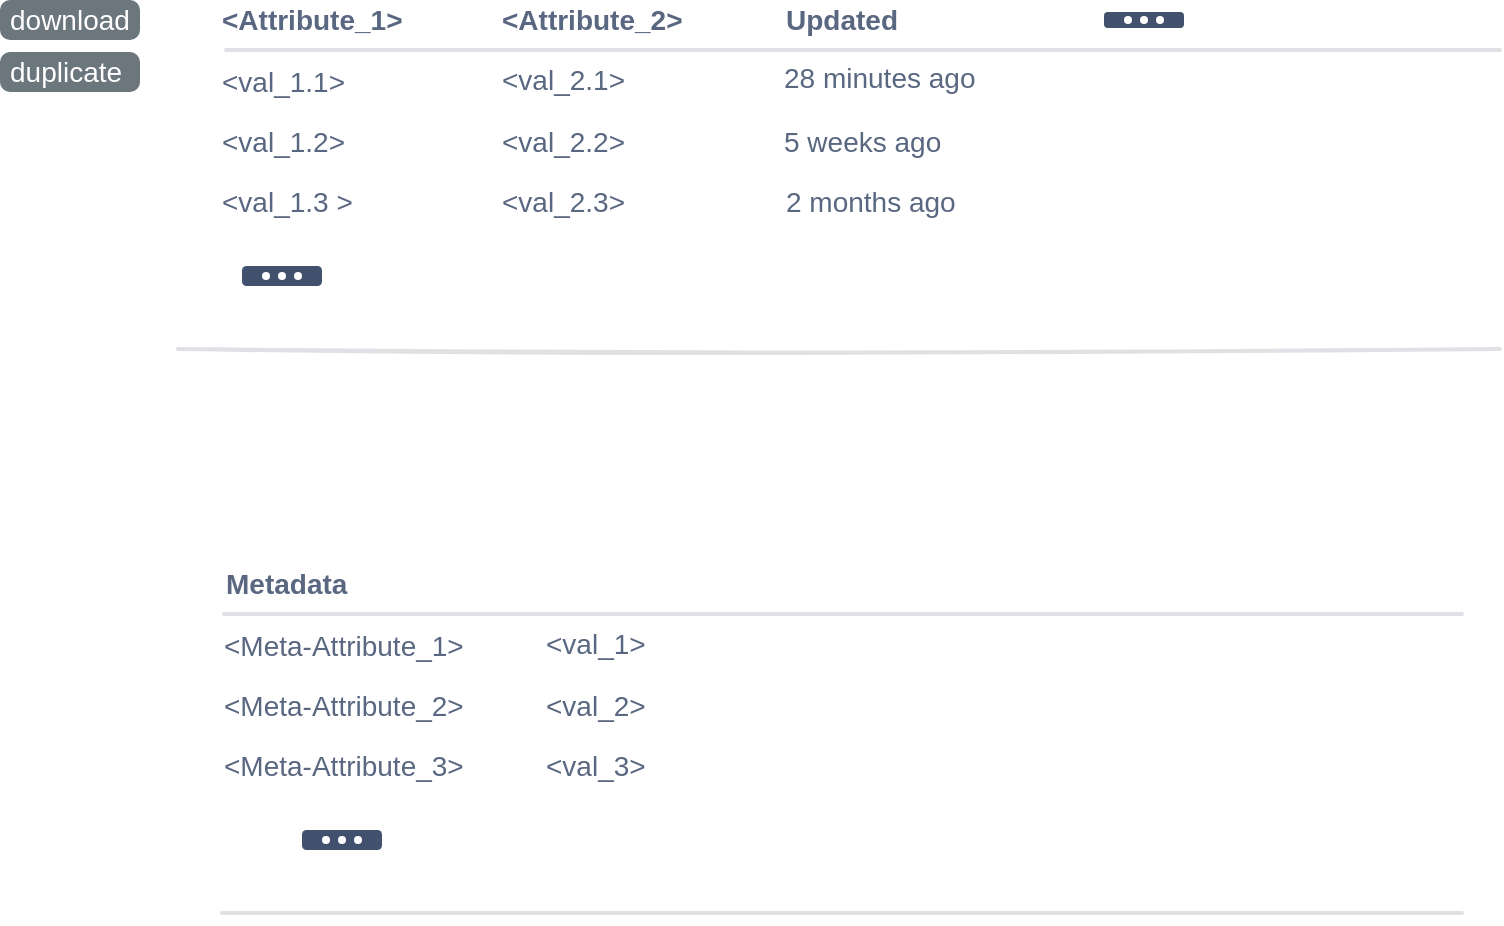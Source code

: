 <mxfile version="16.2.4" type="github">
  <diagram id="ZKkIqwMFY3Yj89c2zsar" name="Page-1">
    <mxGraphModel dx="1422" dy="762" grid="1" gridSize="10" guides="1" tooltips="1" connect="1" arrows="1" fold="1" page="1" pageScale="1" pageWidth="827" pageHeight="1169" math="0" shadow="0">
      <root>
        <mxCell id="0" />
        <mxCell id="1" parent="0" />
        <mxCell id="h0yrN-bGKglG5gvqXNfj-1" value="&amp;lt;Attribute_1&amp;gt;" style="html=1;fillColor=none;strokeColor=none;fontSize=14;align=left;fontColor=#596780;whiteSpace=wrap;sketch=1;hachureGap=4;pointerEvents=0;fontFamily=Helvetica;fontStyle=1" vertex="1" parent="1">
          <mxGeometry x="119" y="41" width="100" height="20" as="geometry" />
        </mxCell>
        <mxCell id="h0yrN-bGKglG5gvqXNfj-4" value="Updated" style="html=1;fillColor=none;strokeColor=none;fontSize=14;align=left;fontColor=#596780;whiteSpace=wrap;sketch=1;hachureGap=4;pointerEvents=0;fontFamily=Helvetica;fontStyle=1" vertex="1" parent="1">
          <mxGeometry x="401" y="41" width="90" height="20" as="geometry" />
        </mxCell>
        <mxCell id="h0yrN-bGKglG5gvqXNfj-7" value="" style="shape=line;strokeWidth=2;html=1;strokeColor=#DFE1E5;resizeWidth=1;sketch=1;hachureGap=4;pointerEvents=0;fontFamily=Helvetica;fontSize=14;" vertex="1" parent="1">
          <mxGeometry x="123" y="61" width="637" height="10" as="geometry" />
        </mxCell>
        <mxCell id="h0yrN-bGKglG5gvqXNfj-9" value="&amp;lt;val_1.1&amp;gt;" style="strokeColor=none;fillColor=none;fontSize=14;fontColor=#596780;align=left;html=1;sketch=1;hachureGap=4;pointerEvents=0;fontFamily=Helvetica;" vertex="1" parent="1">
          <mxGeometry x="119" y="72" width="100" height="20" as="geometry" />
        </mxCell>
        <mxCell id="h0yrN-bGKglG5gvqXNfj-11" value="28 minutes ago" style="strokeColor=none;fillColor=none;fontSize=14;fontColor=#596780;align=left;html=1;sketch=1;hachureGap=4;pointerEvents=0;fontFamily=Helvetica;" vertex="1" parent="1">
          <mxGeometry x="400" y="71" width="80" height="18" as="geometry" />
        </mxCell>
        <mxCell id="h0yrN-bGKglG5gvqXNfj-17" value="&amp;lt;val_1.2&amp;gt;" style="strokeColor=none;fillColor=none;fontSize=14;fontColor=#596780;align=left;html=1;sketch=1;hachureGap=4;pointerEvents=0;fontFamily=Helvetica;" vertex="1" parent="1">
          <mxGeometry x="119" y="102" width="100" height="20" as="geometry" />
        </mxCell>
        <mxCell id="h0yrN-bGKglG5gvqXNfj-21" value="5 weeks ago" style="strokeColor=none;fillColor=none;fontSize=14;fontColor=#596780;align=left;html=1;sketch=1;hachureGap=4;pointerEvents=0;fontFamily=Helvetica;" vertex="1" parent="1">
          <mxGeometry x="400" y="102" width="80" height="20" as="geometry" />
        </mxCell>
        <mxCell id="h0yrN-bGKglG5gvqXNfj-25" value="&amp;lt;val_1.3&lt;span style=&quot;white-space: pre; font-size: 14px;&quot;&gt;	&lt;/span&gt;&amp;gt;" style="strokeColor=none;fillColor=none;fontSize=14;fontColor=#596780;align=left;html=1;sketch=1;hachureGap=4;pointerEvents=0;fontFamily=Helvetica;" vertex="1" parent="1">
          <mxGeometry x="119" y="132" width="100" height="20" as="geometry" />
        </mxCell>
        <mxCell id="h0yrN-bGKglG5gvqXNfj-29" value="2 months ago" style="strokeColor=none;fillColor=none;fontSize=14;fontColor=#596780;align=left;html=1;sketch=1;hachureGap=4;pointerEvents=0;fontFamily=Helvetica;" vertex="1" parent="1">
          <mxGeometry x="401" y="132" width="80" height="20" as="geometry" />
        </mxCell>
        <mxCell id="h0yrN-bGKglG5gvqXNfj-49" value="" style="shape=line;strokeWidth=2;html=1;strokeColor=#DFE1E5;resizeWidth=1;sketch=1;hachureGap=4;pointerEvents=0;fontFamily=Helvetica;fontSize=14;" vertex="1" parent="1">
          <mxGeometry x="99" y="211" width="661" height="9" as="geometry" />
        </mxCell>
        <mxCell id="h0yrN-bGKglG5gvqXNfj-54" value="&amp;lt;val_2.1&amp;gt;" style="strokeColor=none;fillColor=none;fontSize=14;fontColor=#596780;align=left;html=1;sketch=1;hachureGap=4;pointerEvents=0;fontFamily=Helvetica;" vertex="1" parent="1">
          <mxGeometry x="259" y="71" width="100" height="20" as="geometry" />
        </mxCell>
        <mxCell id="h0yrN-bGKglG5gvqXNfj-55" value="&amp;lt;val_2.2&amp;gt;" style="strokeColor=none;fillColor=none;fontSize=14;fontColor=#596780;align=left;html=1;sketch=1;hachureGap=4;pointerEvents=0;fontFamily=Helvetica;" vertex="1" parent="1">
          <mxGeometry x="259" y="102" width="100" height="20" as="geometry" />
        </mxCell>
        <mxCell id="h0yrN-bGKglG5gvqXNfj-56" value="&amp;lt;val_2.3&amp;gt;" style="strokeColor=none;fillColor=none;fontSize=14;fontColor=#596780;align=left;html=1;sketch=1;hachureGap=4;pointerEvents=0;fontFamily=Helvetica;" vertex="1" parent="1">
          <mxGeometry x="259" y="132" width="100" height="20" as="geometry" />
        </mxCell>
        <mxCell id="h0yrN-bGKglG5gvqXNfj-59" value="" style="rounded=1;arcSize=23;fillColor=#42526E;strokeColor=none;sketch=0;hachureGap=4;pointerEvents=0;fontFamily=Helvetica;fontSize=14;" vertex="1" parent="1">
          <mxGeometry x="562" y="47" width="40" height="8" as="geometry" />
        </mxCell>
        <mxCell id="h0yrN-bGKglG5gvqXNfj-60" value="" style="shape=ellipse;fillColor=#ffffff;strokeColor=none;html=1;sketch=0;hachureGap=4;pointerEvents=0;fontFamily=Helvetica;fontSize=14;" vertex="1" parent="h0yrN-bGKglG5gvqXNfj-59">
          <mxGeometry x="0.5" y="0.5" width="4" height="4" relative="1" as="geometry">
            <mxPoint x="-10" y="-2" as="offset" />
          </mxGeometry>
        </mxCell>
        <mxCell id="h0yrN-bGKglG5gvqXNfj-61" value="" style="shape=ellipse;fillColor=#ffffff;strokeColor=none;html=1;sketch=0;hachureGap=4;pointerEvents=0;fontFamily=Helvetica;fontSize=14;" vertex="1" parent="h0yrN-bGKglG5gvqXNfj-59">
          <mxGeometry x="0.5" y="0.5" width="4" height="4" relative="1" as="geometry">
            <mxPoint x="-2" y="-2" as="offset" />
          </mxGeometry>
        </mxCell>
        <mxCell id="h0yrN-bGKglG5gvqXNfj-62" value="" style="shape=ellipse;fillColor=#ffffff;strokeColor=none;html=1;sketch=0;hachureGap=4;pointerEvents=0;fontFamily=Helvetica;fontSize=14;" vertex="1" parent="h0yrN-bGKglG5gvqXNfj-59">
          <mxGeometry x="0.5" y="0.5" width="4" height="4" relative="1" as="geometry">
            <mxPoint x="6" y="-2" as="offset" />
          </mxGeometry>
        </mxCell>
        <mxCell id="h0yrN-bGKglG5gvqXNfj-63" value="" style="rounded=1;arcSize=23;fillColor=#42526E;strokeColor=none;sketch=0;hachureGap=4;pointerEvents=0;fontFamily=Helvetica;fontSize=14;" vertex="1" parent="1">
          <mxGeometry x="131" y="174" width="40" height="10" as="geometry" />
        </mxCell>
        <mxCell id="h0yrN-bGKglG5gvqXNfj-64" value="" style="shape=ellipse;fillColor=#ffffff;strokeColor=none;html=1;sketch=0;hachureGap=4;pointerEvents=0;fontFamily=Helvetica;fontSize=14;" vertex="1" parent="h0yrN-bGKglG5gvqXNfj-63">
          <mxGeometry x="0.5" y="0.5" width="4" height="4" relative="1" as="geometry">
            <mxPoint x="-10" y="-2" as="offset" />
          </mxGeometry>
        </mxCell>
        <mxCell id="h0yrN-bGKglG5gvqXNfj-65" value="" style="shape=ellipse;fillColor=#ffffff;strokeColor=none;html=1;sketch=0;hachureGap=4;pointerEvents=0;fontFamily=Helvetica;fontSize=14;" vertex="1" parent="h0yrN-bGKglG5gvqXNfj-63">
          <mxGeometry x="0.5" y="0.5" width="4" height="4" relative="1" as="geometry">
            <mxPoint x="-2" y="-2" as="offset" />
          </mxGeometry>
        </mxCell>
        <mxCell id="h0yrN-bGKglG5gvqXNfj-66" value="" style="shape=ellipse;fillColor=#ffffff;strokeColor=none;html=1;sketch=0;hachureGap=4;pointerEvents=0;fontFamily=Helvetica;fontSize=14;" vertex="1" parent="h0yrN-bGKglG5gvqXNfj-63">
          <mxGeometry x="0.5" y="0.5" width="4" height="4" relative="1" as="geometry">
            <mxPoint x="6" y="-2" as="offset" />
          </mxGeometry>
        </mxCell>
        <mxCell id="h0yrN-bGKglG5gvqXNfj-74" value="&amp;lt;Attribute_2&amp;gt;" style="html=1;fillColor=none;strokeColor=none;fontSize=14;align=left;fontColor=#596780;whiteSpace=wrap;sketch=1;hachureGap=4;pointerEvents=0;fontFamily=Helvetica;fontStyle=1" vertex="1" parent="1">
          <mxGeometry x="259" y="41" width="100" height="20" as="geometry" />
        </mxCell>
        <mxCell id="h0yrN-bGKglG5gvqXNfj-80" value="download" style="html=1;shadow=0;dashed=0;shape=mxgraph.bootstrap.rrect;rSize=5;strokeColor=none;strokeWidth=1;fillColor=#6C767D;fontColor=#FFFFFF;whiteSpace=wrap;align=left;verticalAlign=middle;spacingLeft=0;fontStyle=0;fontSize=14;spacing=5;fontFamily=Helvetica;" vertex="1" parent="1">
          <mxGeometry x="10" y="41" width="70" height="20" as="geometry" />
        </mxCell>
        <mxCell id="h0yrN-bGKglG5gvqXNfj-81" value="duplicate" style="html=1;shadow=0;dashed=0;shape=mxgraph.bootstrap.rrect;rSize=5;strokeColor=none;strokeWidth=1;fillColor=#6C767D;fontColor=#FFFFFF;whiteSpace=wrap;align=left;verticalAlign=middle;spacingLeft=0;fontStyle=0;fontSize=14;spacing=5;fontFamily=Helvetica;" vertex="1" parent="1">
          <mxGeometry x="10" y="67" width="70" height="20" as="geometry" />
        </mxCell>
        <mxCell id="h0yrN-bGKglG5gvqXNfj-102" value="Metadata" style="html=1;fillColor=none;strokeColor=none;fontSize=14;align=left;fontColor=#596780;whiteSpace=wrap;sketch=1;hachureGap=4;pointerEvents=0;fontFamily=Helvetica;fontStyle=1" vertex="1" parent="1">
          <mxGeometry x="121" y="323" width="100" height="20" as="geometry" />
        </mxCell>
        <mxCell id="h0yrN-bGKglG5gvqXNfj-104" value="" style="shape=line;strokeWidth=2;html=1;strokeColor=#DFE1E5;resizeWidth=1;sketch=1;hachureGap=4;pointerEvents=0;fontFamily=Helvetica;fontSize=14;" vertex="1" parent="1">
          <mxGeometry x="122" y="343" width="619" height="10" as="geometry" />
        </mxCell>
        <mxCell id="h0yrN-bGKglG5gvqXNfj-106" value="&amp;lt;Meta-Attribute_1&amp;gt;" style="strokeColor=none;fillColor=none;fontSize=14;fontColor=#596780;align=left;html=1;sketch=1;hachureGap=4;pointerEvents=0;fontFamily=Helvetica;" vertex="1" parent="1">
          <mxGeometry x="120" y="354" width="141" height="20" as="geometry" />
        </mxCell>
        <mxCell id="h0yrN-bGKglG5gvqXNfj-108" value="&amp;lt;Meta-Attribute_2&amp;gt;" style="strokeColor=none;fillColor=none;fontSize=14;fontColor=#596780;align=left;html=1;sketch=1;hachureGap=4;pointerEvents=0;fontFamily=Helvetica;" vertex="1" parent="1">
          <mxGeometry x="120" y="384" width="141" height="20" as="geometry" />
        </mxCell>
        <mxCell id="h0yrN-bGKglG5gvqXNfj-110" value="&amp;lt;Meta-Attribute_3&amp;gt;" style="strokeColor=none;fillColor=none;fontSize=14;fontColor=#596780;align=left;html=1;sketch=1;hachureGap=4;pointerEvents=0;fontFamily=Helvetica;" vertex="1" parent="1">
          <mxGeometry x="120" y="414" width="141" height="20" as="geometry" />
        </mxCell>
        <mxCell id="h0yrN-bGKglG5gvqXNfj-112" value="" style="shape=line;strokeWidth=2;html=1;strokeColor=#DFE1E5;resizeWidth=1;sketch=1;hachureGap=4;pointerEvents=0;fontFamily=Helvetica;fontSize=14;" vertex="1" parent="1">
          <mxGeometry x="121" y="493" width="620" height="9" as="geometry" />
        </mxCell>
        <mxCell id="h0yrN-bGKglG5gvqXNfj-113" value="&amp;lt;val_1&amp;gt;" style="strokeColor=none;fillColor=none;fontSize=14;fontColor=#596780;align=left;html=1;sketch=1;hachureGap=4;pointerEvents=0;fontFamily=Helvetica;" vertex="1" parent="1">
          <mxGeometry x="281" y="353" width="100" height="20" as="geometry" />
        </mxCell>
        <mxCell id="h0yrN-bGKglG5gvqXNfj-114" value="&amp;lt;val_2&amp;gt;" style="strokeColor=none;fillColor=none;fontSize=14;fontColor=#596780;align=left;html=1;sketch=1;hachureGap=4;pointerEvents=0;fontFamily=Helvetica;" vertex="1" parent="1">
          <mxGeometry x="281" y="384" width="100" height="20" as="geometry" />
        </mxCell>
        <mxCell id="h0yrN-bGKglG5gvqXNfj-115" value="&amp;lt;val_3&amp;gt;" style="strokeColor=none;fillColor=none;fontSize=14;fontColor=#596780;align=left;html=1;sketch=1;hachureGap=4;pointerEvents=0;fontFamily=Helvetica;" vertex="1" parent="1">
          <mxGeometry x="281" y="414" width="100" height="20" as="geometry" />
        </mxCell>
        <mxCell id="h0yrN-bGKglG5gvqXNfj-120" value="" style="rounded=1;arcSize=23;fillColor=#42526E;strokeColor=none;sketch=0;hachureGap=4;pointerEvents=0;fontFamily=Helvetica;fontSize=14;" vertex="1" parent="1">
          <mxGeometry x="161" y="456" width="40" height="10" as="geometry" />
        </mxCell>
        <mxCell id="h0yrN-bGKglG5gvqXNfj-121" value="" style="shape=ellipse;fillColor=#ffffff;strokeColor=none;html=1;sketch=0;hachureGap=4;pointerEvents=0;fontFamily=Helvetica;fontSize=14;" vertex="1" parent="h0yrN-bGKglG5gvqXNfj-120">
          <mxGeometry x="0.5" y="0.5" width="4" height="4" relative="1" as="geometry">
            <mxPoint x="-10" y="-2" as="offset" />
          </mxGeometry>
        </mxCell>
        <mxCell id="h0yrN-bGKglG5gvqXNfj-122" value="" style="shape=ellipse;fillColor=#ffffff;strokeColor=none;html=1;sketch=0;hachureGap=4;pointerEvents=0;fontFamily=Helvetica;fontSize=14;" vertex="1" parent="h0yrN-bGKglG5gvqXNfj-120">
          <mxGeometry x="0.5" y="0.5" width="4" height="4" relative="1" as="geometry">
            <mxPoint x="-2" y="-2" as="offset" />
          </mxGeometry>
        </mxCell>
        <mxCell id="h0yrN-bGKglG5gvqXNfj-123" value="" style="shape=ellipse;fillColor=#ffffff;strokeColor=none;html=1;sketch=0;hachureGap=4;pointerEvents=0;fontFamily=Helvetica;fontSize=14;" vertex="1" parent="h0yrN-bGKglG5gvqXNfj-120">
          <mxGeometry x="0.5" y="0.5" width="4" height="4" relative="1" as="geometry">
            <mxPoint x="6" y="-2" as="offset" />
          </mxGeometry>
        </mxCell>
      </root>
    </mxGraphModel>
  </diagram>
</mxfile>
